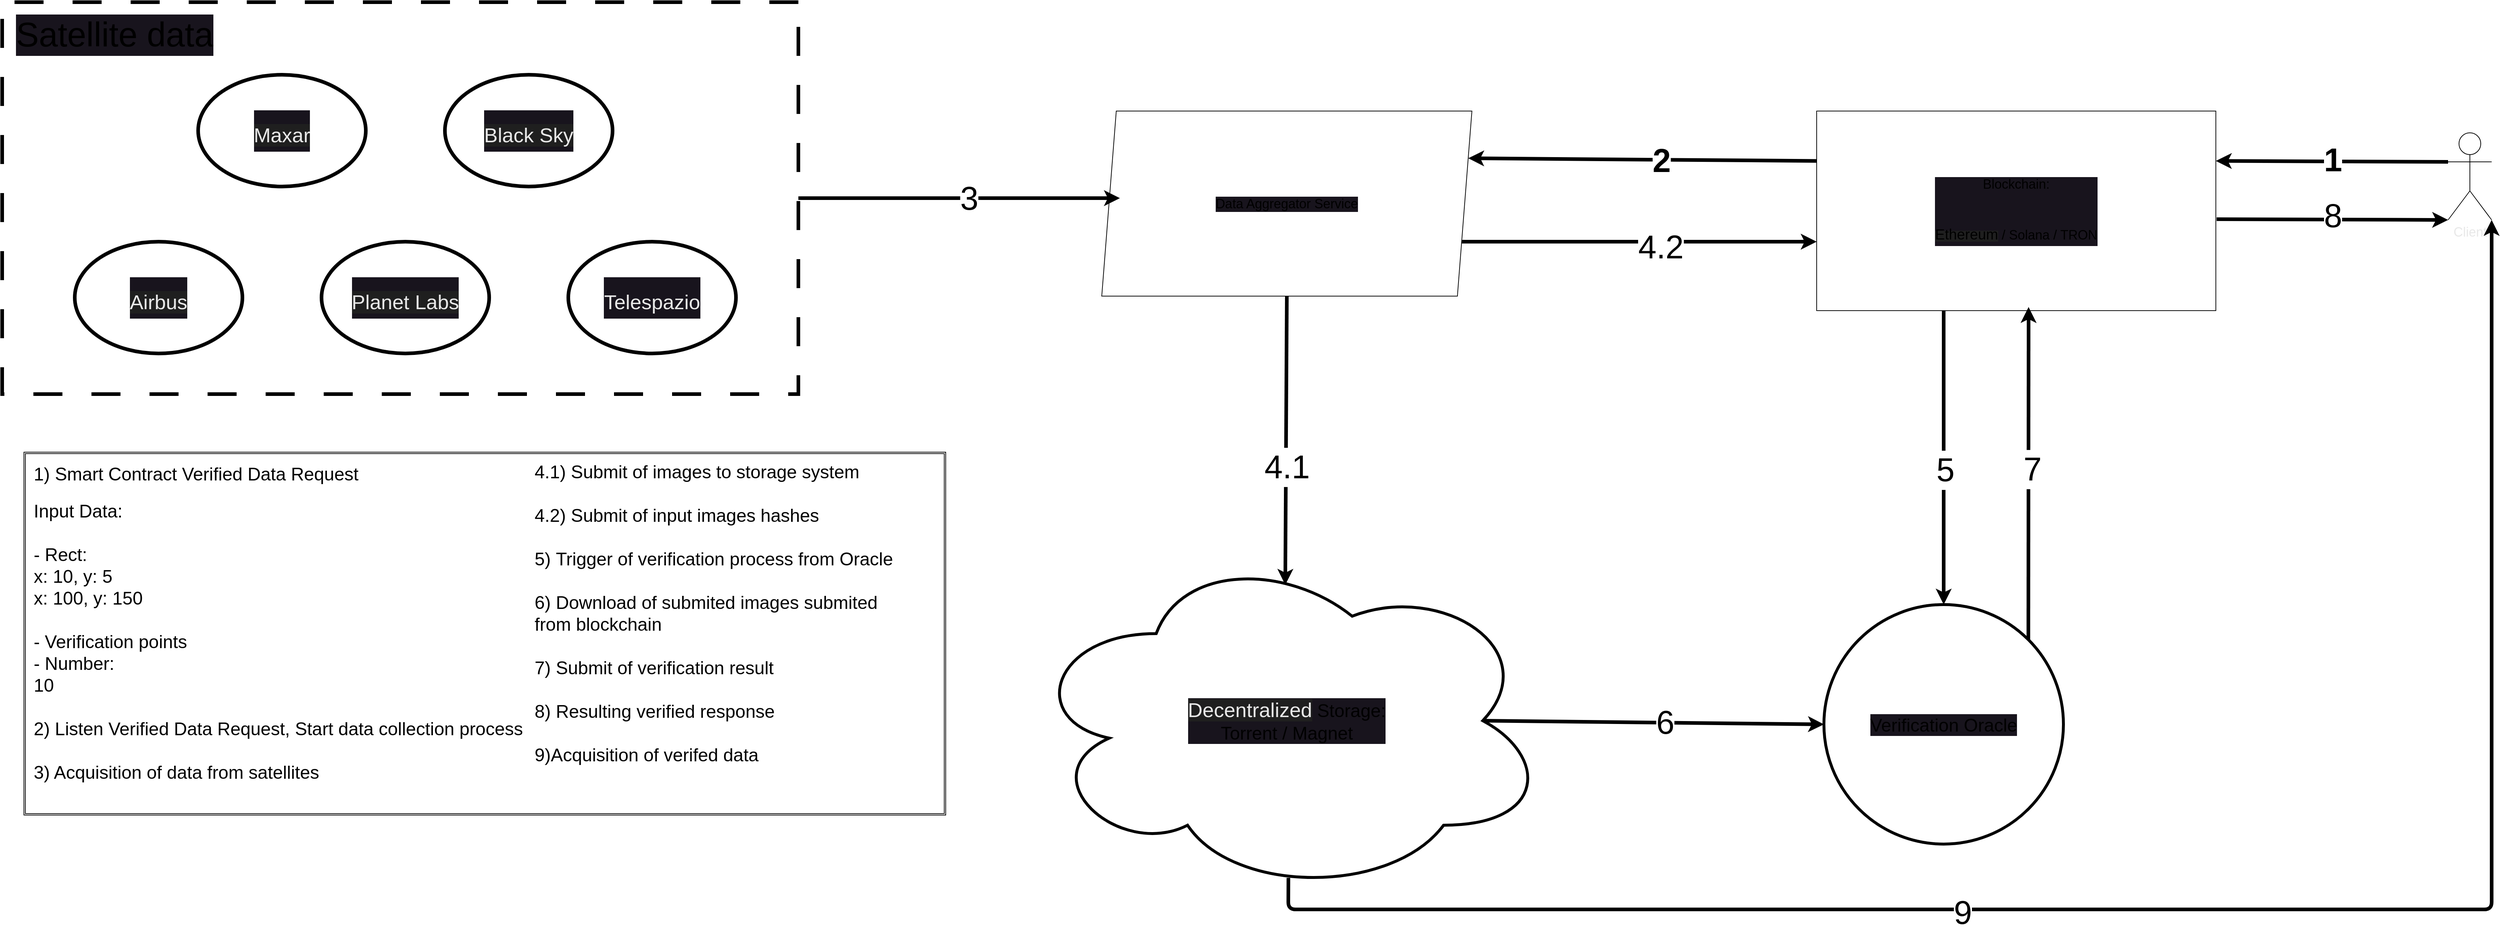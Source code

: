 <mxfile><diagram id="KC9O3hOYPGRctAp5sDuG" name="Page-1"><mxGraphModel dx="3944" dy="667" grid="1" gridSize="10" guides="1" tooltips="1" connect="1" arrows="1" fold="1" page="1" pageScale="1" pageWidth="827" pageHeight="1169" math="0" shadow="0"><root><mxCell id="0"/><mxCell id="1" parent="0"/><mxCell id="69" value="" style="shape=ext;double=1;rounded=0;whiteSpace=wrap;html=1;labelBackgroundColor=none;fontSize=45;" parent="1" vertex="1"><mxGeometry x="-3030" y="690" width="1270" height="500" as="geometry"/></mxCell><mxCell id="4" style="edgeStyle=none;html=1;exitX=0;exitY=0.333;exitDx=0;exitDy=0;exitPerimeter=0;entryX=1;entryY=0.25;entryDx=0;entryDy=0;fontSize=18;strokeWidth=5;" parent="1" source="2" target="3" edge="1"><mxGeometry relative="1" as="geometry"/></mxCell><mxCell id="5" value="&lt;div style=&quot;text-align: left;&quot;&gt;&lt;font style=&quot;font-size: 25px;&quot;&gt;1) &lt;/font&gt;&lt;span style=&quot;font-size: 25px;&quot;&gt;Smart Contract Verified Data Request&lt;/span&gt;&lt;/div&gt;&lt;font style=&quot;&quot;&gt;&lt;div style=&quot;text-align: left;&quot;&gt;&lt;br&gt;&lt;/div&gt;&lt;/font&gt;&lt;div style=&quot;&quot;&gt;&lt;div style=&quot;font-size: 25px; text-align: left;&quot;&gt;Input Data:&lt;/div&gt;&lt;font style=&quot;&quot;&gt;&lt;div style=&quot;text-align: left; font-size: 25px;&quot;&gt;&lt;br&gt;&lt;/div&gt;&lt;/font&gt;&lt;/div&gt;&lt;div style=&quot;text-align: left; font-size: 25px;&quot;&gt;&lt;font style=&quot;font-size: 25px;&quot;&gt;- Rect:&lt;/font&gt;&lt;/div&gt;&lt;div style=&quot;text-align: left; font-size: 25px;&quot;&gt;&lt;font style=&quot;font-size: 25px;&quot;&gt;x: 10, y: 5&lt;/font&gt;&lt;/div&gt;&lt;div style=&quot;&quot;&gt;&lt;div style=&quot;font-size: 25px; text-align: left;&quot;&gt;x: 100, y: 150&lt;/div&gt;&lt;font style=&quot;&quot;&gt;&lt;div style=&quot;text-align: left;&quot;&gt;&lt;span style=&quot;font-size: 25px;&quot;&gt;&lt;br&gt;&lt;/span&gt;&lt;/div&gt;&lt;span style=&quot;font-size: 25px;&quot;&gt;&lt;div style=&quot;text-align: left;&quot;&gt;- Verification points&lt;/div&gt;&lt;/span&gt;&lt;span style=&quot;font-size: 25px;&quot;&gt;&lt;div style=&quot;text-align: left;&quot;&gt;- Number:&lt;/div&gt;&lt;/span&gt;&lt;span style=&quot;font-size: 25px;&quot;&gt;&lt;div style=&quot;text-align: left;&quot;&gt;10&lt;/div&gt;&lt;div style=&quot;text-align: left;&quot;&gt;&lt;br&gt;&lt;/div&gt;&lt;/span&gt;&lt;/font&gt;&lt;/div&gt;&lt;div style=&quot;text-align: left; font-size: 25px;&quot;&gt;&lt;font style=&quot;font-size: 25px;&quot;&gt;&lt;span style=&quot;&quot;&gt;2) Listen Verified Data Request,&amp;nbsp;&lt;/span&gt;Start data collection process&lt;br&gt;&lt;/font&gt;&lt;/div&gt;&lt;div style=&quot;text-align: left; font-size: 25px;&quot;&gt;&lt;font style=&quot;font-size: 25px;&quot;&gt;&lt;span style=&quot;text-align: center;&quot;&gt;&lt;br&gt;&lt;/span&gt;&lt;/font&gt;&lt;/div&gt;&lt;div style=&quot;text-align: left; font-size: 25px;&quot;&gt;&lt;font style=&quot;font-size: 25px;&quot;&gt;&lt;span style=&quot;text-align: center;&quot;&gt;3) Acquisition of data from satellites&lt;/span&gt;&lt;br&gt;&lt;/font&gt;&lt;/div&gt;&lt;div style=&quot;text-align: left; font-size: 25px;&quot;&gt;&lt;font style=&quot;font-size: 25px;&quot;&gt;&lt;br&gt;&lt;/font&gt;&lt;/div&gt;" style="edgeLabel;html=1;align=center;verticalAlign=middle;resizable=0;points=[];fontSize=18;" parent="4" vertex="1" connectable="0"><mxGeometry x="0.334" y="-2" relative="1" as="geometry"><mxPoint x="-2777" y="653" as="offset"/></mxGeometry></mxCell><mxCell id="49" value="&lt;b&gt;&lt;font style=&quot;font-size: 45px;&quot;&gt;1&lt;/font&gt;&lt;/b&gt;" style="edgeLabel;html=1;align=center;verticalAlign=middle;resizable=0;points=[];fontSize=31;" parent="4" vertex="1" connectable="0"><mxGeometry x="-0.132" y="-3" relative="1" as="geometry"><mxPoint x="-20" as="offset"/></mxGeometry></mxCell><mxCell id="2" value="&lt;div style=&quot;align-items: center; display: flex; color: rgb(232, 232, 232); font-family: Arial, sans-serif; font-size: 14px; text-align: start;&quot; class=&quot;QpPSMb&quot;&gt;&lt;div style=&quot;font-size: 18px;&quot; class=&quot;DoxwDb&quot;&gt;&lt;div style=&quot;color: var(--YLNNHc); font-family: &amp;quot;Google Sans&amp;quot;, Arial, sans-serif-medium, sans-serif; word-break: break-word; line-height: 114%;&quot; role=&quot;heading&quot; data-attrid=&quot;title&quot; aria-level=&quot;2&quot; class=&quot;PZPZlf ssJ7i xgAzOe&quot;&gt;Client&lt;/div&gt;&lt;/div&gt;&lt;/div&gt;&lt;div style=&quot;align-items: center; display: flex; color: rgb(232, 232, 232); font-family: Arial, sans-serif; font-size: 14px; text-align: start; background-color: rgb(31, 31, 31);&quot; class=&quot;nwVKo&quot;&gt;&lt;div class=&quot;loJjTe&quot;&gt;&lt;/div&gt;&lt;/div&gt;" style="shape=umlActor;verticalLabelPosition=bottom;verticalAlign=top;html=1;outlineConnect=0;" parent="1" vertex="1"><mxGeometry x="310" y="250" width="60" height="120" as="geometry"/></mxCell><mxCell id="16" style="edgeStyle=none;html=1;exitX=0;exitY=0.25;exitDx=0;exitDy=0;entryX=1;entryY=0.25;entryDx=0;entryDy=0;strokeWidth=5;fontSize=47;" parent="1" source="3" target="7" edge="1"><mxGeometry relative="1" as="geometry"/></mxCell><mxCell id="18" value="&lt;p style=&quot;line-height: 84%; font-size: 25px;&quot;&gt;&lt;font style=&quot;font-size: 25px;&quot;&gt;&lt;br&gt;&lt;/font&gt;&lt;/p&gt;&lt;p&gt;&lt;/p&gt;" style="edgeLabel;html=1;align=center;verticalAlign=middle;resizable=0;points=[];fontSize=47;" parent="16" vertex="1" connectable="0"><mxGeometry x="0.125" y="-1" relative="1" as="geometry"><mxPoint x="-1364" y="894" as="offset"/></mxGeometry></mxCell><mxCell id="50" value="&lt;b&gt;&lt;font style=&quot;font-size: 45px;&quot;&gt;2&lt;/font&gt;&lt;/b&gt;" style="edgeLabel;html=1;align=center;verticalAlign=middle;resizable=0;points=[];fontSize=25;" parent="16" vertex="1" connectable="0"><mxGeometry x="-0.22" relative="1" as="geometry"><mxPoint x="-27" as="offset"/></mxGeometry></mxCell><mxCell id="28" style="edgeStyle=none;html=1;entryX=0.5;entryY=0;entryDx=0;entryDy=0;strokeWidth=5;fontSize=25;" parent="1" target="26" edge="1"><mxGeometry relative="1" as="geometry"><mxPoint x="-385" y="480" as="sourcePoint"/></mxGeometry></mxCell><mxCell id="55" value="5" style="edgeLabel;html=1;align=center;verticalAlign=middle;resizable=0;points=[];fontSize=45;" parent="28" vertex="1" connectable="0"><mxGeometry x="0.113" y="2" relative="1" as="geometry"><mxPoint as="offset"/></mxGeometry></mxCell><mxCell id="34" style="edgeStyle=none;html=1;entryX=0;entryY=1;entryDx=0;entryDy=0;entryPerimeter=0;strokeWidth=5;fontSize=25;exitX=1.002;exitY=0.542;exitDx=0;exitDy=0;exitPerimeter=0;" parent="1" source="3" target="2" edge="1"><mxGeometry relative="1" as="geometry"><mxPoint y="370" as="sourcePoint"/></mxGeometry></mxCell><mxCell id="58" value="8" style="edgeLabel;html=1;align=center;verticalAlign=middle;resizable=0;points=[];fontSize=45;" parent="34" vertex="1" connectable="0"><mxGeometry x="0.006" y="6" relative="1" as="geometry"><mxPoint x="-1" as="offset"/></mxGeometry></mxCell><mxCell id="3" value="Blockchain:&lt;br&gt;&lt;br&gt;&lt;a style=&quot;color: var(--JKqx2); -webkit-tap-highlight-color: rgba(255, 255, 255, 0.1); outline: 0px; font-family: Arial, sans-serif; font-size: small; text-align: left; background-color: rgb(31, 31, 31);&quot; data-ved=&quot;2ahUKEwjSqMCymsKIAxWSDRAIHbKRJtwQFnoECA0QAQ&quot; href=&quot;https://etherscan.io/&quot;&gt;&lt;h3 style=&quot;font-weight: 400; margin: 18px 0px 3px; padding: 5px 0px 0px; font-size: 20px; line-height: 1.3; display: inline-block;&quot; class=&quot;LC20lb MBeuO DKV0Md&quot;&gt;Ethereum&lt;/h3&gt;&lt;/a&gt;&amp;nbsp;/ Solana / TRON" style="rounded=0;whiteSpace=wrap;html=1;labelBackgroundColor=#18141D;fontSize=18;" parent="1" vertex="1"><mxGeometry x="-560" y="220" width="550" height="275" as="geometry"/></mxCell><mxCell id="21" style="edgeStyle=none;html=1;exitX=0.5;exitY=1;exitDx=0;exitDy=0;strokeWidth=5;fontSize=25;entryX=0.497;entryY=0.11;entryDx=0;entryDy=0;entryPerimeter=0;" parent="1" source="7" target="19" edge="1"><mxGeometry relative="1" as="geometry"/></mxCell><mxCell id="22" value="&lt;div style=&quot;text-align: left;&quot;&gt;4.1) Submit of images to storage system&lt;/div&gt;&lt;br&gt;&lt;div style=&quot;text-align: left;&quot;&gt;4.2) Submit of input images hashes&lt;/div&gt;&lt;div style=&quot;text-align: left;&quot;&gt;&lt;br&gt;&lt;/div&gt;&lt;div style=&quot;text-align: left;&quot;&gt;&lt;span style=&quot;text-align: center;&quot;&gt;5)&amp;nbsp;&lt;/span&gt;&lt;span style=&quot;&quot;&gt;Trigger of verification process from Oracle&lt;/span&gt;&lt;br&gt;&lt;/div&gt;&lt;div style=&quot;text-align: left;&quot;&gt;&lt;span style=&quot;&quot;&gt;&lt;br&gt;&lt;/span&gt;&lt;/div&gt;&lt;div style=&quot;text-align: left;&quot;&gt;&lt;span style=&quot;text-align: center;&quot;&gt;6)&amp;nbsp;&lt;/span&gt;&lt;span style=&quot;text-align: center;&quot;&gt;Download of submited images submited&lt;/span&gt;&lt;br style=&quot;text-align: center;&quot;&gt;&lt;span style=&quot;text-align: center;&quot;&gt;from blockchain&lt;/span&gt;&lt;span style=&quot;&quot;&gt;&lt;br&gt;&lt;/span&gt;&lt;/div&gt;&lt;div style=&quot;text-align: left;&quot;&gt;&lt;span style=&quot;text-align: center;&quot;&gt;&lt;br&gt;&lt;/span&gt;&lt;/div&gt;&lt;div style=&quot;text-align: left;&quot;&gt;&lt;span style=&quot;text-align: center;&quot;&gt;7) Submit of verification result&lt;/span&gt;&lt;span style=&quot;text-align: center;&quot;&gt;&lt;br&gt;&lt;/span&gt;&lt;/div&gt;&lt;div style=&quot;text-align: left;&quot;&gt;&lt;span style=&quot;text-align: center;&quot;&gt;&lt;br&gt;&lt;/span&gt;&lt;/div&gt;&lt;div style=&quot;text-align: left;&quot;&gt;&lt;span style=&quot;text-align: center;&quot;&gt;8) Resulting verified response&lt;/span&gt;&lt;span style=&quot;text-align: center;&quot;&gt;&lt;br&gt;&lt;/span&gt;&lt;/div&gt;&lt;div style=&quot;text-align: left;&quot;&gt;&lt;span style=&quot;text-align: center;&quot;&gt;&lt;br&gt;&lt;/span&gt;&lt;/div&gt;&lt;div style=&quot;text-align: left;&quot;&gt;&lt;span style=&quot;text-align: center;&quot;&gt;9)&lt;/span&gt;Acquisition of verifed data&lt;/div&gt;" style="edgeLabel;html=1;align=center;verticalAlign=middle;resizable=0;points=[];fontSize=25;" parent="21" vertex="1" connectable="0"><mxGeometry x="-0.187" y="-7" relative="1" as="geometry"><mxPoint x="-782" y="274" as="offset"/></mxGeometry></mxCell><mxCell id="52" value="4.1" style="edgeLabel;html=1;align=center;verticalAlign=middle;resizable=0;points=[];fontSize=45;" parent="21" vertex="1" connectable="0"><mxGeometry x="0.292" relative="1" as="geometry"><mxPoint x="1" y="-22" as="offset"/></mxGeometry></mxCell><mxCell id="23" style="edgeStyle=none;html=1;strokeWidth=5;fontSize=25;" parent="1" edge="1"><mxGeometry relative="1" as="geometry"><mxPoint x="-1070" y="400" as="sourcePoint"/><mxPoint x="-560" y="400" as="targetPoint"/></mxGeometry></mxCell><mxCell id="53" value="4.2" style="edgeLabel;html=1;align=center;verticalAlign=middle;resizable=0;points=[];fontSize=45;" parent="23" vertex="1" connectable="0"><mxGeometry x="0.152" y="-7" relative="1" as="geometry"><mxPoint x="1" as="offset"/></mxGeometry></mxCell><mxCell id="7" value="Data Aggregator Service" style="shape=parallelogram;perimeter=parallelogramPerimeter;whiteSpace=wrap;html=1;fixedSize=1;labelBackgroundColor=#18141D;fontSize=18;" parent="1" vertex="1"><mxGeometry x="-1545" y="220" width="510" height="255" as="geometry"/></mxCell><mxCell id="15" style="edgeStyle=none;html=1;exitX=1;exitY=0.5;exitDx=0;exitDy=0;fontSize=47;strokeWidth=5;" parent="1" source="9" edge="1"><mxGeometry relative="1" as="geometry"><mxPoint x="-1520" y="340" as="targetPoint"/></mxGeometry></mxCell><mxCell id="51" value="3" style="edgeLabel;html=1;align=center;verticalAlign=middle;resizable=0;points=[];fontSize=45;" parent="15" vertex="1" connectable="0"><mxGeometry x="0.061" y="-10" relative="1" as="geometry"><mxPoint y="-10" as="offset"/></mxGeometry></mxCell><mxCell id="30" style="edgeStyle=none;html=1;exitX=0.875;exitY=0.5;exitDx=0;exitDy=0;exitPerimeter=0;entryX=0;entryY=0.5;entryDx=0;entryDy=0;strokeWidth=5;fontSize=25;" parent="1" source="19" target="26" edge="1"><mxGeometry relative="1" as="geometry"/></mxCell><mxCell id="54" value="6" style="edgeLabel;html=1;align=center;verticalAlign=middle;resizable=0;points=[];fontSize=45;" parent="30" vertex="1" connectable="0"><mxGeometry x="0.067" y="1" relative="1" as="geometry"><mxPoint as="offset"/></mxGeometry></mxCell><mxCell id="19" value="&lt;font style=&quot;font-size: 25px;&quot;&gt;&lt;span style=&quot;color: rgb(232, 232, 232); font-family: &amp;quot;Google Sans&amp;quot;, Arial, sans-serif; font-size: 28px; text-align: start; background-color: rgb(31, 31, 31);&quot;&gt;Decentralized&lt;/span&gt;&amp;nbsp;Storage:&lt;br&gt;Torrent / Magnet&lt;br&gt;&lt;/font&gt;" style="ellipse;shape=cloud;whiteSpace=wrap;html=1;labelBackgroundColor=#18141D;strokeWidth=4;fontSize=18;fillColor=default;" parent="1" vertex="1"><mxGeometry x="-1650" y="820" width="720" height="480" as="geometry"/></mxCell><mxCell id="32" style="edgeStyle=none;html=1;exitX=1;exitY=0;exitDx=0;exitDy=0;strokeWidth=5;fontSize=25;" parent="1" source="26" edge="1"><mxGeometry relative="1" as="geometry"><mxPoint x="-268" y="490" as="targetPoint"/></mxGeometry></mxCell><mxCell id="57" value="7" style="edgeLabel;html=1;align=center;verticalAlign=middle;resizable=0;points=[];fontSize=45;" parent="32" vertex="1" connectable="0"><mxGeometry x="0.024" y="-5" relative="1" as="geometry"><mxPoint y="-1" as="offset"/></mxGeometry></mxCell><mxCell id="26" value="Verification Oracle" style="ellipse;whiteSpace=wrap;html=1;aspect=fixed;labelBackgroundColor=#18141D;strokeWidth=4;fontSize=25;fillColor=default;" parent="1" vertex="1"><mxGeometry x="-550" y="900" width="330" height="330" as="geometry"/></mxCell><mxCell id="9" value="" style="rounded=0;whiteSpace=wrap;html=1;labelBackgroundColor=#18141D;fontSize=18;fillColor=none;dashed=1;dashPattern=8 8;strokeWidth=5;flipH=1;" parent="1" vertex="1"><mxGeometry x="-3060" y="70" width="1097" height="540" as="geometry"/></mxCell><mxCell id="11" value="&lt;font style=&quot;font-size: 47px;&quot;&gt;Satellite data&lt;/font&gt;" style="text;html=1;strokeColor=none;fillColor=none;align=center;verticalAlign=middle;whiteSpace=wrap;rounded=0;dashed=1;dashPattern=8 8;labelBackgroundColor=#18141D;strokeWidth=5;fontSize=18;flipH=1;" parent="1" vertex="1"><mxGeometry x="-3050" y="100" width="290" height="30" as="geometry"/></mxCell><mxCell id="14" value="&lt;span style=&quot;color: rgb(232, 232, 232); font-family: &amp;quot;Google Sans&amp;quot;, Arial, sans-serif-medium, sans-serif; font-size: 28px; text-align: start; background-color: rgb(31, 31, 31);&quot;&gt;Airbus&lt;/span&gt;" style="ellipse;whiteSpace=wrap;html=1;labelBackgroundColor=#18141D;strokeWidth=5;fontSize=47;fillColor=default;flipH=1;" parent="1" vertex="1"><mxGeometry x="-2960" y="400" width="231" height="154" as="geometry"/></mxCell><mxCell id="38" value="&lt;span style=&quot;color: rgb(232, 232, 232); font-family: &amp;quot;Google Sans&amp;quot;, Arial, sans-serif-medium, sans-serif; font-size: 28px; text-align: start; background-color: rgb(31, 31, 31);&quot;&gt;Maxar&lt;/span&gt;" style="ellipse;whiteSpace=wrap;html=1;labelBackgroundColor=#18141D;strokeWidth=5;fontSize=47;fillColor=default;flipH=1;" parent="1" vertex="1"><mxGeometry x="-2790" y="170" width="231" height="154" as="geometry"/></mxCell><mxCell id="39" value="&lt;span style=&quot;color: rgb(232, 232, 232); font-family: &amp;quot;Google Sans&amp;quot;, Arial, sans-serif-medium, sans-serif; font-size: 28px; text-align: start; background-color: rgb(31, 31, 31);&quot;&gt;Planet Labs&lt;/span&gt;" style="ellipse;whiteSpace=wrap;html=1;labelBackgroundColor=#18141D;strokeWidth=5;fontSize=47;fillColor=default;flipH=1;" parent="1" vertex="1"><mxGeometry x="-2620" y="400" width="231" height="154" as="geometry"/></mxCell><mxCell id="40" value="&lt;div style=&quot;text-align: start;&quot;&gt;&lt;font face=&quot;Google Sans, Arial, sans-serif-medium, sans-serif&quot; color=&quot;#e8e8e8&quot;&gt;&lt;span style=&quot;font-size: 28px; background-color: rgb(31, 31, 31);&quot;&gt;Black Sky&lt;/span&gt;&lt;/font&gt;&lt;/div&gt;" style="ellipse;whiteSpace=wrap;html=1;labelBackgroundColor=#18141D;strokeWidth=5;fontSize=47;fillColor=default;flipH=1;" parent="1" vertex="1"><mxGeometry x="-2450" y="170" width="231" height="154" as="geometry"/></mxCell><mxCell id="41" value="&lt;div style=&quot;text-align: start;&quot;&gt;&lt;font face=&quot;Google Sans, Arial, sans-serif-medium, sans-serif&quot; color=&quot;#e8e8e8&quot;&gt;&lt;span style=&quot;font-size: 28px;&quot;&gt;Telespazio&lt;/span&gt;&lt;/font&gt;&lt;/div&gt;" style="ellipse;whiteSpace=wrap;html=1;labelBackgroundColor=#18141D;strokeWidth=5;fontSize=47;fillColor=default;flipH=1;" parent="1" vertex="1"><mxGeometry x="-2280" y="400" width="231" height="154" as="geometry"/></mxCell><mxCell id="45" style="edgeStyle=none;html=1;exitX=0.503;exitY=0.951;exitDx=0;exitDy=0;exitPerimeter=0;strokeWidth=5;fontSize=25;entryX=1;entryY=1;entryDx=0;entryDy=0;entryPerimeter=0;" parent="1" source="19" target="2" edge="1"><mxGeometry relative="1" as="geometry"><mxPoint x="-840" y="1330" as="sourcePoint"/><mxPoint x="30" y="1190" as="targetPoint"/><Array as="points"><mxPoint x="-1288" y="1320"/><mxPoint x="370" y="1320"/></Array></mxGeometry></mxCell><mxCell id="59" value="9" style="edgeLabel;html=1;align=center;verticalAlign=middle;resizable=0;points=[];fontSize=45;" parent="45" vertex="1" connectable="0"><mxGeometry x="-0.266" y="-4" relative="1" as="geometry"><mxPoint x="-1" as="offset"/></mxGeometry></mxCell></root></mxGraphModel></diagram></mxfile>
